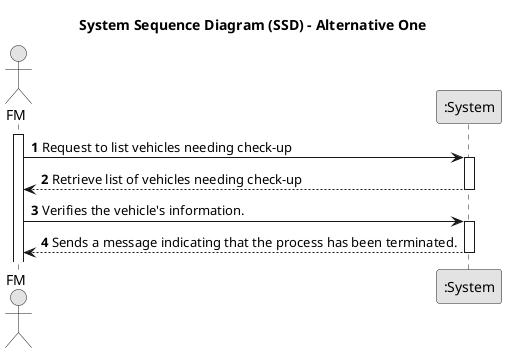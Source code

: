 @startuml
skinparam monochrome true
skinparam packageStyle rectangle
skinparam shadowing false

title System Sequence Diagram (SSD) - Alternative One

autonumber

actor "FM" as Employee
participant ":System" as System

activate Employee

    Employee -> System : Request to list vehicles needing check-up
    activate System

        System --> Employee : Retrieve list of vehicles needing check-up
    deactivate System

    Employee -> System : Verifies the vehicle's information.
    activate System

        System --> Employee : Sends a message indicating that the process has been terminated.
    deactivate System
@enduml